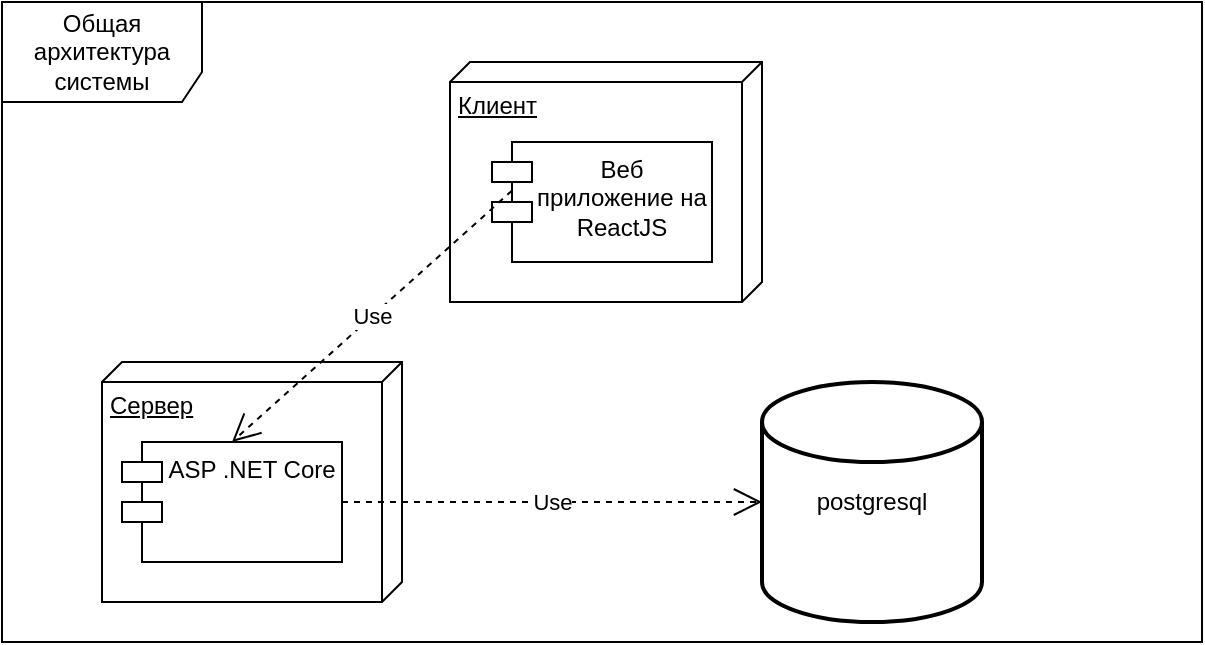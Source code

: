 <mxfile version="24.4.13" type="device">
  <diagram name="Page-1" id="RcTufWgpzT6RH-LpDCVU">
    <mxGraphModel dx="792" dy="449" grid="1" gridSize="10" guides="1" tooltips="1" connect="1" arrows="1" fold="1" page="1" pageScale="1" pageWidth="827" pageHeight="1169" math="0" shadow="0">
      <root>
        <mxCell id="0" />
        <mxCell id="1" parent="0" />
        <mxCell id="uZNiXfOXtyjzxC2OrvUk-1" value="Общая архитектура системы" style="shape=umlFrame;whiteSpace=wrap;html=1;pointerEvents=0;width=100;height=50;" vertex="1" parent="1">
          <mxGeometry x="120" y="180" width="600" height="320" as="geometry" />
        </mxCell>
        <mxCell id="uZNiXfOXtyjzxC2OrvUk-13" value="Сервер" style="verticalAlign=top;align=left;spacingTop=8;spacingLeft=2;spacingRight=12;shape=cube;size=10;direction=south;fontStyle=4;html=1;whiteSpace=wrap;" vertex="1" parent="1">
          <mxGeometry x="170" y="360" width="150" height="120" as="geometry" />
        </mxCell>
        <mxCell id="uZNiXfOXtyjzxC2OrvUk-14" value="Клиент" style="verticalAlign=top;align=left;spacingTop=8;spacingLeft=2;spacingRight=12;shape=cube;size=10;direction=south;fontStyle=4;html=1;whiteSpace=wrap;" vertex="1" parent="1">
          <mxGeometry x="344" y="210" width="156" height="120" as="geometry" />
        </mxCell>
        <mxCell id="uZNiXfOXtyjzxC2OrvUk-15" value="Веб приложение на ReactJS" style="shape=module;align=left;spacingLeft=20;align=center;verticalAlign=top;whiteSpace=wrap;html=1;" vertex="1" parent="1">
          <mxGeometry x="365" y="250" width="110" height="60" as="geometry" />
        </mxCell>
        <mxCell id="uZNiXfOXtyjzxC2OrvUk-16" value="ASP .NET Core" style="shape=module;align=left;spacingLeft=20;align=center;verticalAlign=top;whiteSpace=wrap;html=1;" vertex="1" parent="1">
          <mxGeometry x="180" y="400" width="110" height="60" as="geometry" />
        </mxCell>
        <mxCell id="uZNiXfOXtyjzxC2OrvUk-18" value="postgresql" style="strokeWidth=2;html=1;shape=mxgraph.flowchart.database;whiteSpace=wrap;" vertex="1" parent="1">
          <mxGeometry x="500" y="370" width="110" height="120" as="geometry" />
        </mxCell>
        <mxCell id="uZNiXfOXtyjzxC2OrvUk-19" value="Use" style="endArrow=open;endSize=12;dashed=1;html=1;rounded=0;exitX=1;exitY=0.5;exitDx=0;exitDy=0;" edge="1" parent="1" source="uZNiXfOXtyjzxC2OrvUk-16" target="uZNiXfOXtyjzxC2OrvUk-18">
          <mxGeometry width="160" relative="1" as="geometry">
            <mxPoint x="290" y="350" as="sourcePoint" />
            <mxPoint x="450" y="350" as="targetPoint" />
          </mxGeometry>
        </mxCell>
        <mxCell id="uZNiXfOXtyjzxC2OrvUk-20" value="Use" style="endArrow=open;endSize=12;dashed=1;html=1;rounded=0;exitX=0.09;exitY=0.407;exitDx=0;exitDy=0;exitPerimeter=0;entryX=0.5;entryY=0;entryDx=0;entryDy=0;" edge="1" parent="1" source="uZNiXfOXtyjzxC2OrvUk-15" target="uZNiXfOXtyjzxC2OrvUk-16">
          <mxGeometry width="160" relative="1" as="geometry">
            <mxPoint x="290" y="350" as="sourcePoint" />
            <mxPoint x="450" y="350" as="targetPoint" />
          </mxGeometry>
        </mxCell>
      </root>
    </mxGraphModel>
  </diagram>
</mxfile>
